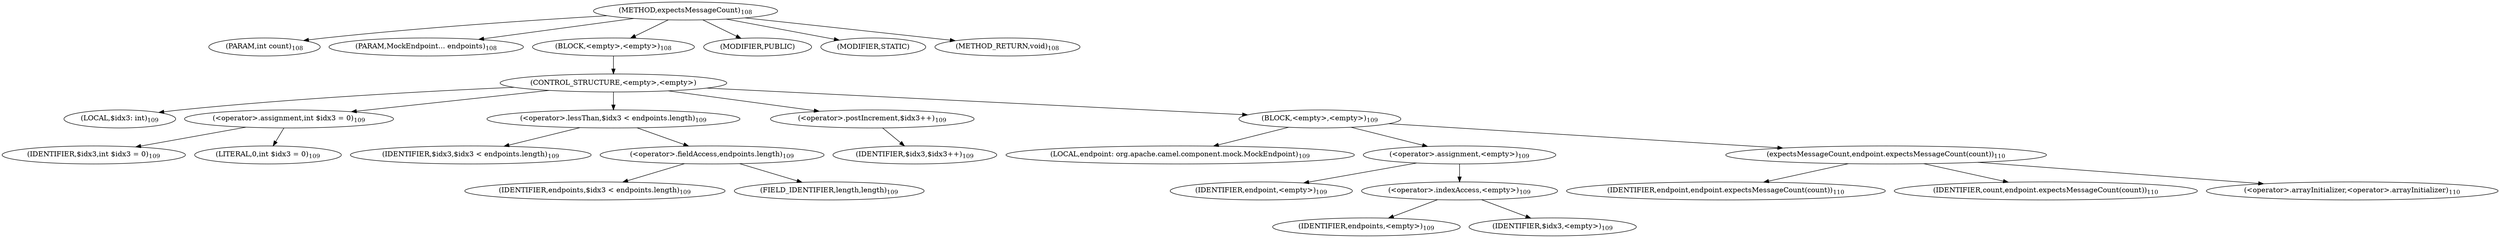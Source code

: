 digraph "expectsMessageCount" {  
"414" [label = <(METHOD,expectsMessageCount)<SUB>108</SUB>> ]
"415" [label = <(PARAM,int count)<SUB>108</SUB>> ]
"416" [label = <(PARAM,MockEndpoint... endpoints)<SUB>108</SUB>> ]
"417" [label = <(BLOCK,&lt;empty&gt;,&lt;empty&gt;)<SUB>108</SUB>> ]
"418" [label = <(CONTROL_STRUCTURE,&lt;empty&gt;,&lt;empty&gt;)> ]
"419" [label = <(LOCAL,$idx3: int)<SUB>109</SUB>> ]
"420" [label = <(&lt;operator&gt;.assignment,int $idx3 = 0)<SUB>109</SUB>> ]
"421" [label = <(IDENTIFIER,$idx3,int $idx3 = 0)<SUB>109</SUB>> ]
"422" [label = <(LITERAL,0,int $idx3 = 0)<SUB>109</SUB>> ]
"423" [label = <(&lt;operator&gt;.lessThan,$idx3 &lt; endpoints.length)<SUB>109</SUB>> ]
"424" [label = <(IDENTIFIER,$idx3,$idx3 &lt; endpoints.length)<SUB>109</SUB>> ]
"425" [label = <(&lt;operator&gt;.fieldAccess,endpoints.length)<SUB>109</SUB>> ]
"426" [label = <(IDENTIFIER,endpoints,$idx3 &lt; endpoints.length)<SUB>109</SUB>> ]
"427" [label = <(FIELD_IDENTIFIER,length,length)<SUB>109</SUB>> ]
"428" [label = <(&lt;operator&gt;.postIncrement,$idx3++)<SUB>109</SUB>> ]
"429" [label = <(IDENTIFIER,$idx3,$idx3++)<SUB>109</SUB>> ]
"430" [label = <(BLOCK,&lt;empty&gt;,&lt;empty&gt;)<SUB>109</SUB>> ]
"431" [label = <(LOCAL,endpoint: org.apache.camel.component.mock.MockEndpoint)<SUB>109</SUB>> ]
"432" [label = <(&lt;operator&gt;.assignment,&lt;empty&gt;)<SUB>109</SUB>> ]
"433" [label = <(IDENTIFIER,endpoint,&lt;empty&gt;)<SUB>109</SUB>> ]
"434" [label = <(&lt;operator&gt;.indexAccess,&lt;empty&gt;)<SUB>109</SUB>> ]
"435" [label = <(IDENTIFIER,endpoints,&lt;empty&gt;)<SUB>109</SUB>> ]
"436" [label = <(IDENTIFIER,$idx3,&lt;empty&gt;)<SUB>109</SUB>> ]
"437" [label = <(expectsMessageCount,endpoint.expectsMessageCount(count))<SUB>110</SUB>> ]
"438" [label = <(IDENTIFIER,endpoint,endpoint.expectsMessageCount(count))<SUB>110</SUB>> ]
"439" [label = <(IDENTIFIER,count,endpoint.expectsMessageCount(count))<SUB>110</SUB>> ]
"440" [label = <(&lt;operator&gt;.arrayInitializer,&lt;operator&gt;.arrayInitializer)<SUB>110</SUB>> ]
"441" [label = <(MODIFIER,PUBLIC)> ]
"442" [label = <(MODIFIER,STATIC)> ]
"443" [label = <(METHOD_RETURN,void)<SUB>108</SUB>> ]
  "414" -> "415" 
  "414" -> "416" 
  "414" -> "417" 
  "414" -> "441" 
  "414" -> "442" 
  "414" -> "443" 
  "417" -> "418" 
  "418" -> "419" 
  "418" -> "420" 
  "418" -> "423" 
  "418" -> "428" 
  "418" -> "430" 
  "420" -> "421" 
  "420" -> "422" 
  "423" -> "424" 
  "423" -> "425" 
  "425" -> "426" 
  "425" -> "427" 
  "428" -> "429" 
  "430" -> "431" 
  "430" -> "432" 
  "430" -> "437" 
  "432" -> "433" 
  "432" -> "434" 
  "434" -> "435" 
  "434" -> "436" 
  "437" -> "438" 
  "437" -> "439" 
  "437" -> "440" 
}
